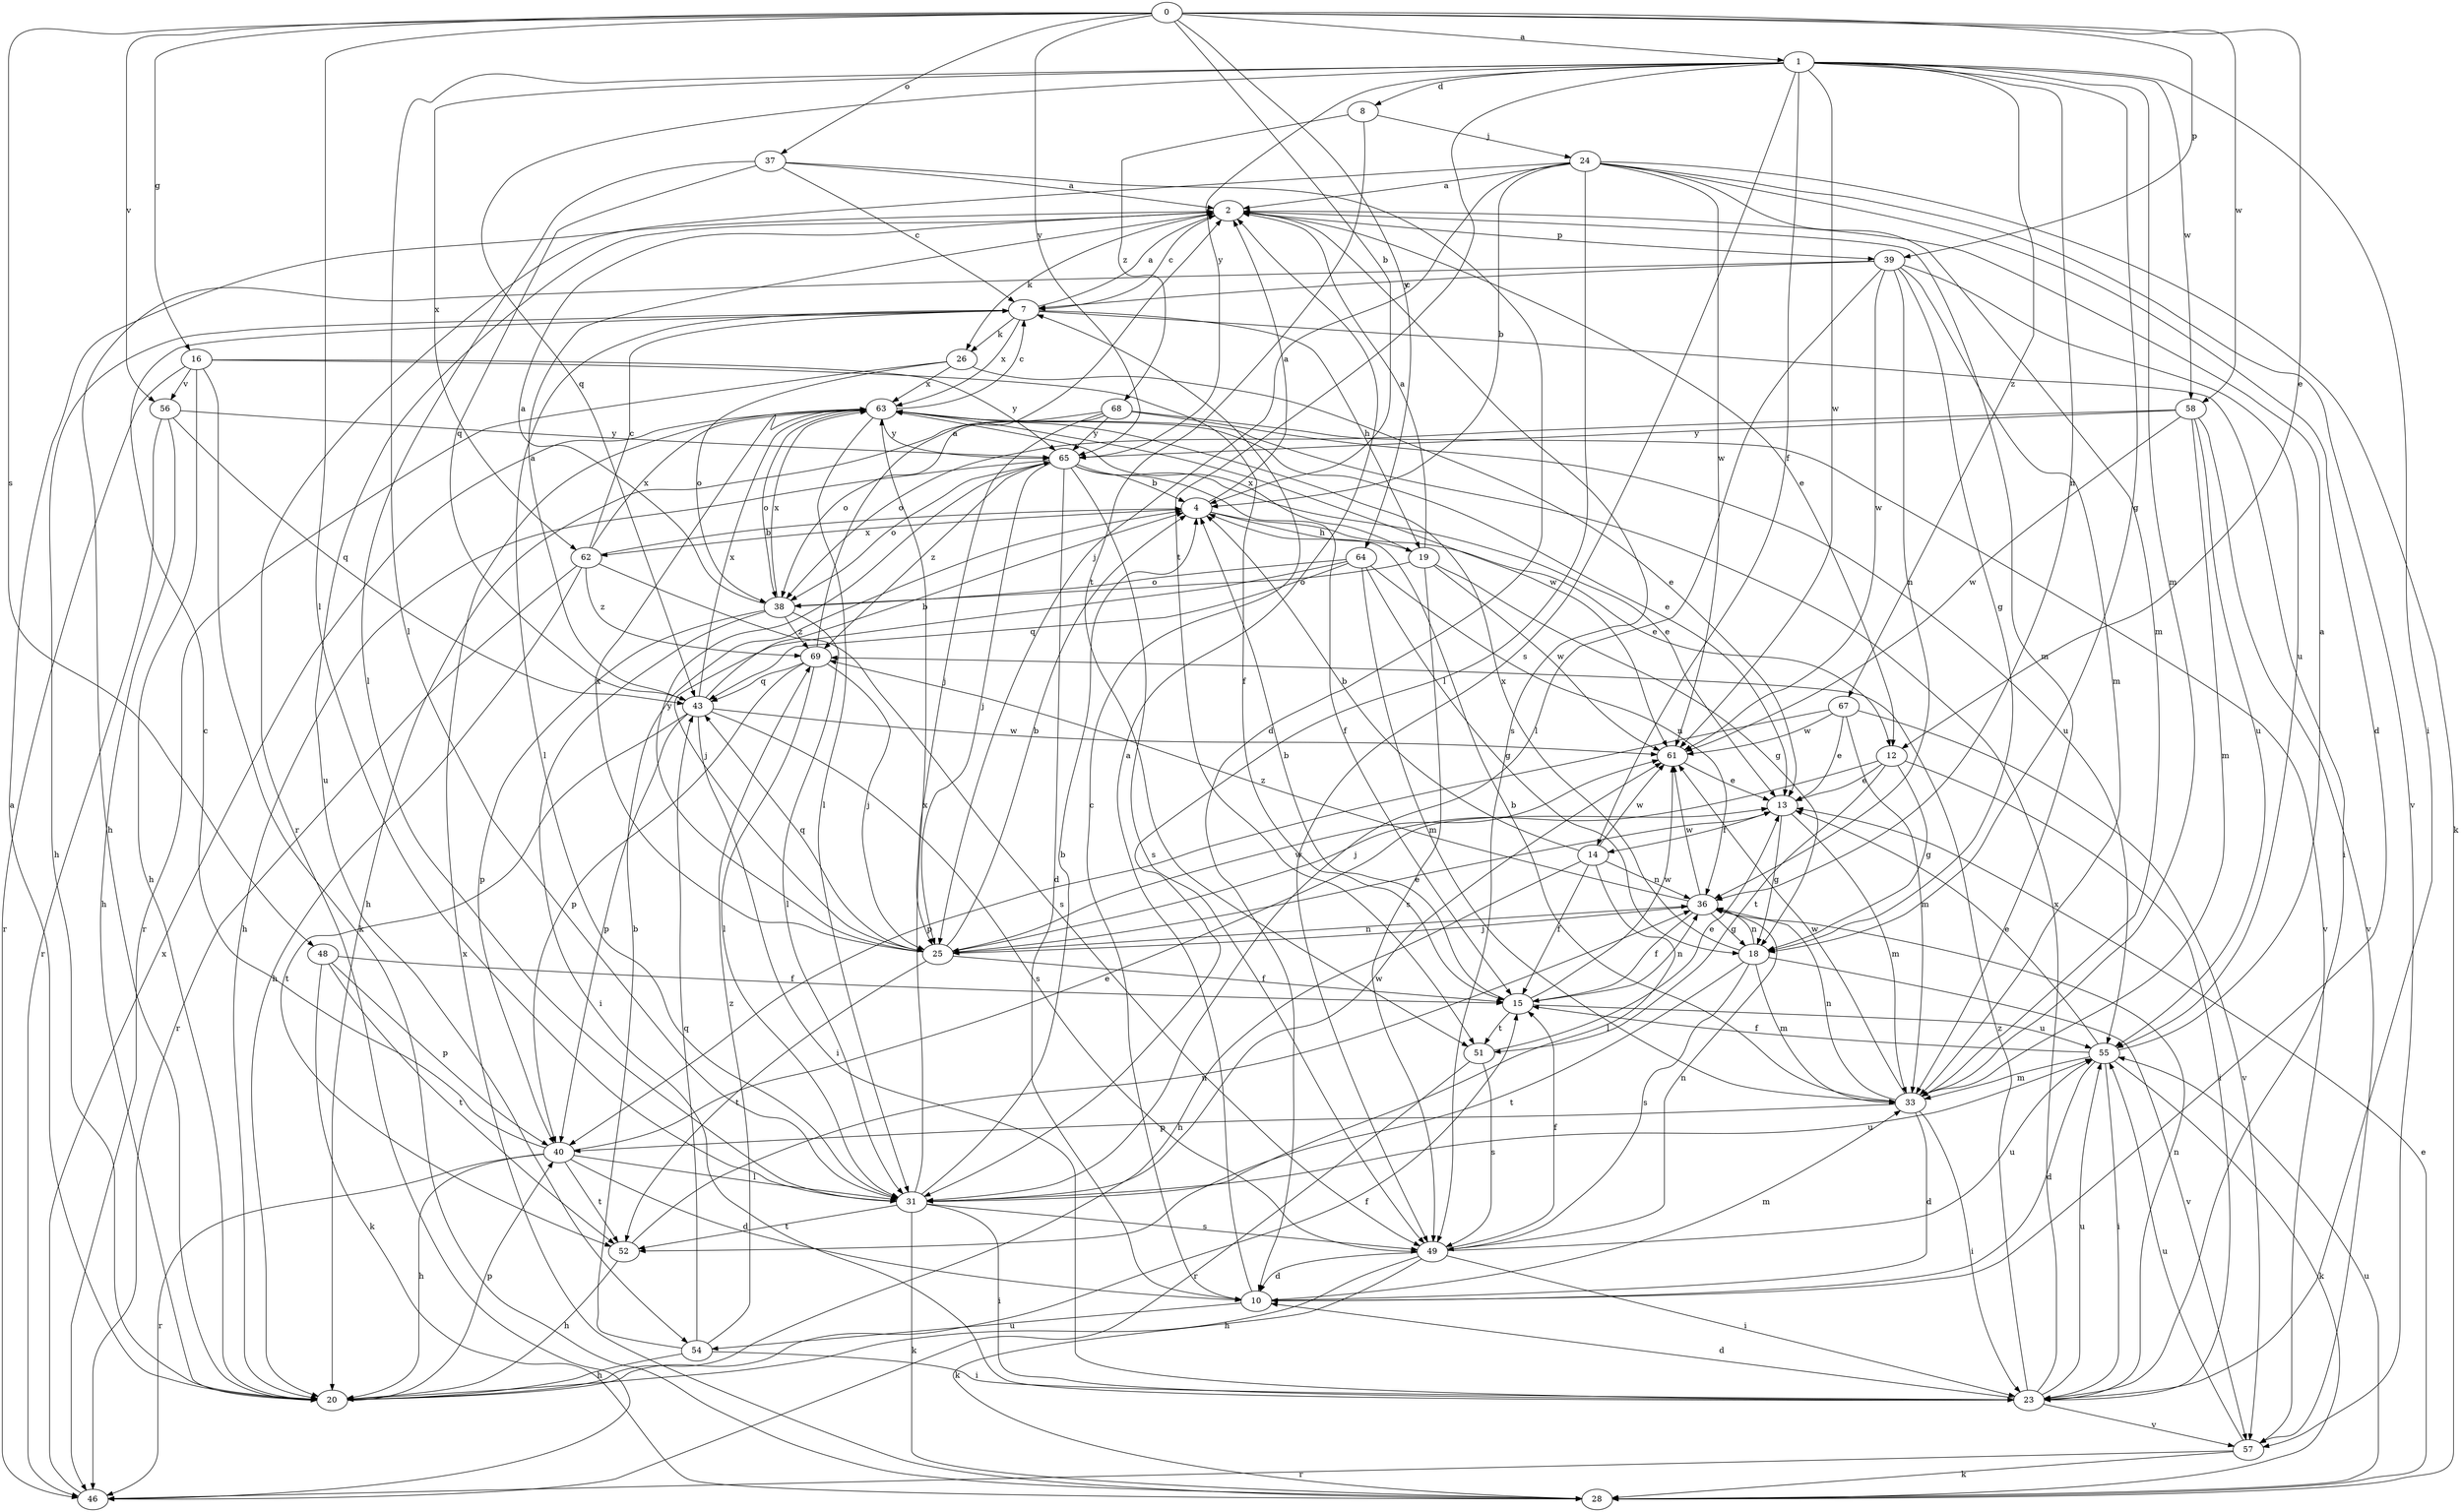 strict digraph  {
0;
1;
2;
4;
7;
8;
10;
12;
13;
14;
15;
16;
18;
19;
20;
23;
24;
25;
26;
28;
31;
33;
36;
37;
38;
39;
40;
43;
46;
48;
49;
51;
52;
54;
55;
56;
57;
58;
61;
62;
63;
64;
65;
67;
68;
69;
0 -> 1  [label=a];
0 -> 4  [label=b];
0 -> 12  [label=e];
0 -> 16  [label=g];
0 -> 31  [label=l];
0 -> 37  [label=o];
0 -> 39  [label=p];
0 -> 48  [label=s];
0 -> 56  [label=v];
0 -> 58  [label=w];
0 -> 64  [label=y];
0 -> 65  [label=y];
1 -> 8  [label=d];
1 -> 14  [label=f];
1 -> 18  [label=g];
1 -> 23  [label=i];
1 -> 31  [label=l];
1 -> 33  [label=m];
1 -> 36  [label=n];
1 -> 43  [label=q];
1 -> 49  [label=s];
1 -> 51  [label=t];
1 -> 58  [label=w];
1 -> 61  [label=w];
1 -> 62  [label=x];
1 -> 65  [label=y];
1 -> 67  [label=z];
2 -> 7  [label=c];
2 -> 12  [label=e];
2 -> 26  [label=k];
2 -> 33  [label=m];
2 -> 39  [label=p];
2 -> 49  [label=s];
2 -> 54  [label=u];
4 -> 2  [label=a];
4 -> 12  [label=e];
4 -> 19  [label=h];
4 -> 62  [label=x];
7 -> 2  [label=a];
7 -> 19  [label=h];
7 -> 20  [label=h];
7 -> 23  [label=i];
7 -> 26  [label=k];
7 -> 31  [label=l];
7 -> 63  [label=x];
8 -> 24  [label=j];
8 -> 51  [label=t];
8 -> 68  [label=z];
10 -> 2  [label=a];
10 -> 7  [label=c];
10 -> 33  [label=m];
10 -> 54  [label=u];
12 -> 13  [label=e];
12 -> 18  [label=g];
12 -> 23  [label=i];
12 -> 25  [label=j];
12 -> 51  [label=t];
13 -> 14  [label=f];
13 -> 18  [label=g];
13 -> 33  [label=m];
14 -> 4  [label=b];
14 -> 15  [label=f];
14 -> 20  [label=h];
14 -> 31  [label=l];
14 -> 36  [label=n];
14 -> 61  [label=w];
15 -> 4  [label=b];
15 -> 36  [label=n];
15 -> 51  [label=t];
15 -> 55  [label=u];
15 -> 61  [label=w];
16 -> 15  [label=f];
16 -> 20  [label=h];
16 -> 28  [label=k];
16 -> 46  [label=r];
16 -> 56  [label=v];
16 -> 65  [label=y];
18 -> 33  [label=m];
18 -> 36  [label=n];
18 -> 49  [label=s];
18 -> 52  [label=t];
18 -> 57  [label=v];
18 -> 63  [label=x];
19 -> 2  [label=a];
19 -> 18  [label=g];
19 -> 38  [label=o];
19 -> 49  [label=s];
19 -> 61  [label=w];
19 -> 63  [label=x];
20 -> 2  [label=a];
20 -> 15  [label=f];
20 -> 40  [label=p];
23 -> 10  [label=d];
23 -> 36  [label=n];
23 -> 55  [label=u];
23 -> 57  [label=v];
23 -> 63  [label=x];
23 -> 69  [label=z];
24 -> 2  [label=a];
24 -> 4  [label=b];
24 -> 10  [label=d];
24 -> 25  [label=j];
24 -> 28  [label=k];
24 -> 31  [label=l];
24 -> 33  [label=m];
24 -> 46  [label=r];
24 -> 57  [label=v];
24 -> 61  [label=w];
25 -> 4  [label=b];
25 -> 13  [label=e];
25 -> 15  [label=f];
25 -> 36  [label=n];
25 -> 43  [label=q];
25 -> 52  [label=t];
25 -> 61  [label=w];
25 -> 63  [label=x];
25 -> 65  [label=y];
26 -> 13  [label=e];
26 -> 38  [label=o];
26 -> 46  [label=r];
26 -> 63  [label=x];
28 -> 13  [label=e];
28 -> 55  [label=u];
28 -> 63  [label=x];
31 -> 4  [label=b];
31 -> 23  [label=i];
31 -> 28  [label=k];
31 -> 49  [label=s];
31 -> 52  [label=t];
31 -> 55  [label=u];
31 -> 61  [label=w];
31 -> 63  [label=x];
33 -> 4  [label=b];
33 -> 10  [label=d];
33 -> 23  [label=i];
33 -> 36  [label=n];
33 -> 40  [label=p];
33 -> 61  [label=w];
36 -> 15  [label=f];
36 -> 18  [label=g];
36 -> 25  [label=j];
36 -> 61  [label=w];
36 -> 69  [label=z];
37 -> 2  [label=a];
37 -> 7  [label=c];
37 -> 10  [label=d];
37 -> 31  [label=l];
37 -> 43  [label=q];
38 -> 2  [label=a];
38 -> 23  [label=i];
38 -> 31  [label=l];
38 -> 40  [label=p];
38 -> 63  [label=x];
38 -> 69  [label=z];
39 -> 7  [label=c];
39 -> 18  [label=g];
39 -> 20  [label=h];
39 -> 31  [label=l];
39 -> 33  [label=m];
39 -> 36  [label=n];
39 -> 55  [label=u];
39 -> 61  [label=w];
40 -> 7  [label=c];
40 -> 10  [label=d];
40 -> 13  [label=e];
40 -> 20  [label=h];
40 -> 31  [label=l];
40 -> 46  [label=r];
40 -> 52  [label=t];
43 -> 2  [label=a];
43 -> 4  [label=b];
43 -> 23  [label=i];
43 -> 40  [label=p];
43 -> 49  [label=s];
43 -> 52  [label=t];
43 -> 61  [label=w];
43 -> 63  [label=x];
46 -> 63  [label=x];
48 -> 15  [label=f];
48 -> 28  [label=k];
48 -> 40  [label=p];
48 -> 52  [label=t];
49 -> 10  [label=d];
49 -> 15  [label=f];
49 -> 20  [label=h];
49 -> 23  [label=i];
49 -> 28  [label=k];
49 -> 36  [label=n];
49 -> 55  [label=u];
51 -> 13  [label=e];
51 -> 46  [label=r];
51 -> 49  [label=s];
52 -> 20  [label=h];
52 -> 36  [label=n];
54 -> 4  [label=b];
54 -> 20  [label=h];
54 -> 23  [label=i];
54 -> 43  [label=q];
54 -> 69  [label=z];
55 -> 2  [label=a];
55 -> 10  [label=d];
55 -> 13  [label=e];
55 -> 15  [label=f];
55 -> 23  [label=i];
55 -> 28  [label=k];
55 -> 33  [label=m];
56 -> 20  [label=h];
56 -> 43  [label=q];
56 -> 46  [label=r];
56 -> 65  [label=y];
57 -> 28  [label=k];
57 -> 46  [label=r];
57 -> 55  [label=u];
58 -> 33  [label=m];
58 -> 38  [label=o];
58 -> 55  [label=u];
58 -> 57  [label=v];
58 -> 61  [label=w];
58 -> 65  [label=y];
61 -> 13  [label=e];
62 -> 4  [label=b];
62 -> 7  [label=c];
62 -> 20  [label=h];
62 -> 46  [label=r];
62 -> 49  [label=s];
62 -> 63  [label=x];
62 -> 69  [label=z];
63 -> 7  [label=c];
63 -> 13  [label=e];
63 -> 31  [label=l];
63 -> 38  [label=o];
63 -> 61  [label=w];
63 -> 65  [label=y];
64 -> 18  [label=g];
64 -> 25  [label=j];
64 -> 33  [label=m];
64 -> 36  [label=n];
64 -> 38  [label=o];
64 -> 43  [label=q];
65 -> 4  [label=b];
65 -> 10  [label=d];
65 -> 13  [label=e];
65 -> 15  [label=f];
65 -> 20  [label=h];
65 -> 25  [label=j];
65 -> 38  [label=o];
65 -> 49  [label=s];
65 -> 69  [label=z];
67 -> 13  [label=e];
67 -> 33  [label=m];
67 -> 40  [label=p];
67 -> 57  [label=v];
67 -> 61  [label=w];
68 -> 20  [label=h];
68 -> 25  [label=j];
68 -> 38  [label=o];
68 -> 55  [label=u];
68 -> 57  [label=v];
68 -> 65  [label=y];
69 -> 2  [label=a];
69 -> 25  [label=j];
69 -> 31  [label=l];
69 -> 40  [label=p];
69 -> 43  [label=q];
}
